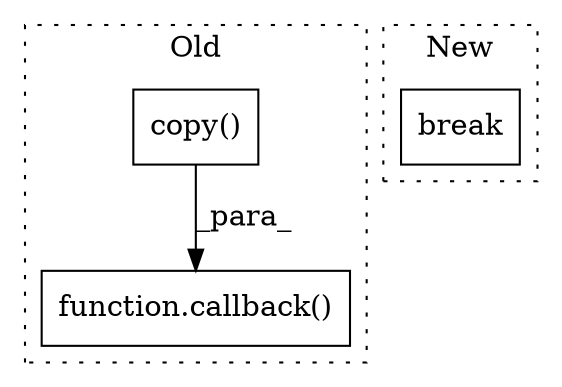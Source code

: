 digraph G {
subgraph cluster0 {
1 [label="function.callback()" a="75" s="9183,9202" l="9,1" shape="box"];
3 [label="copy()" a="75" s="9192,9201" l="8,1" shape="box"];
label = "Old";
style="dotted";
}
subgraph cluster1 {
2 [label="break" a="94" s="9348" l="5" shape="box"];
label = "New";
style="dotted";
}
3 -> 1 [label="_para_"];
}
